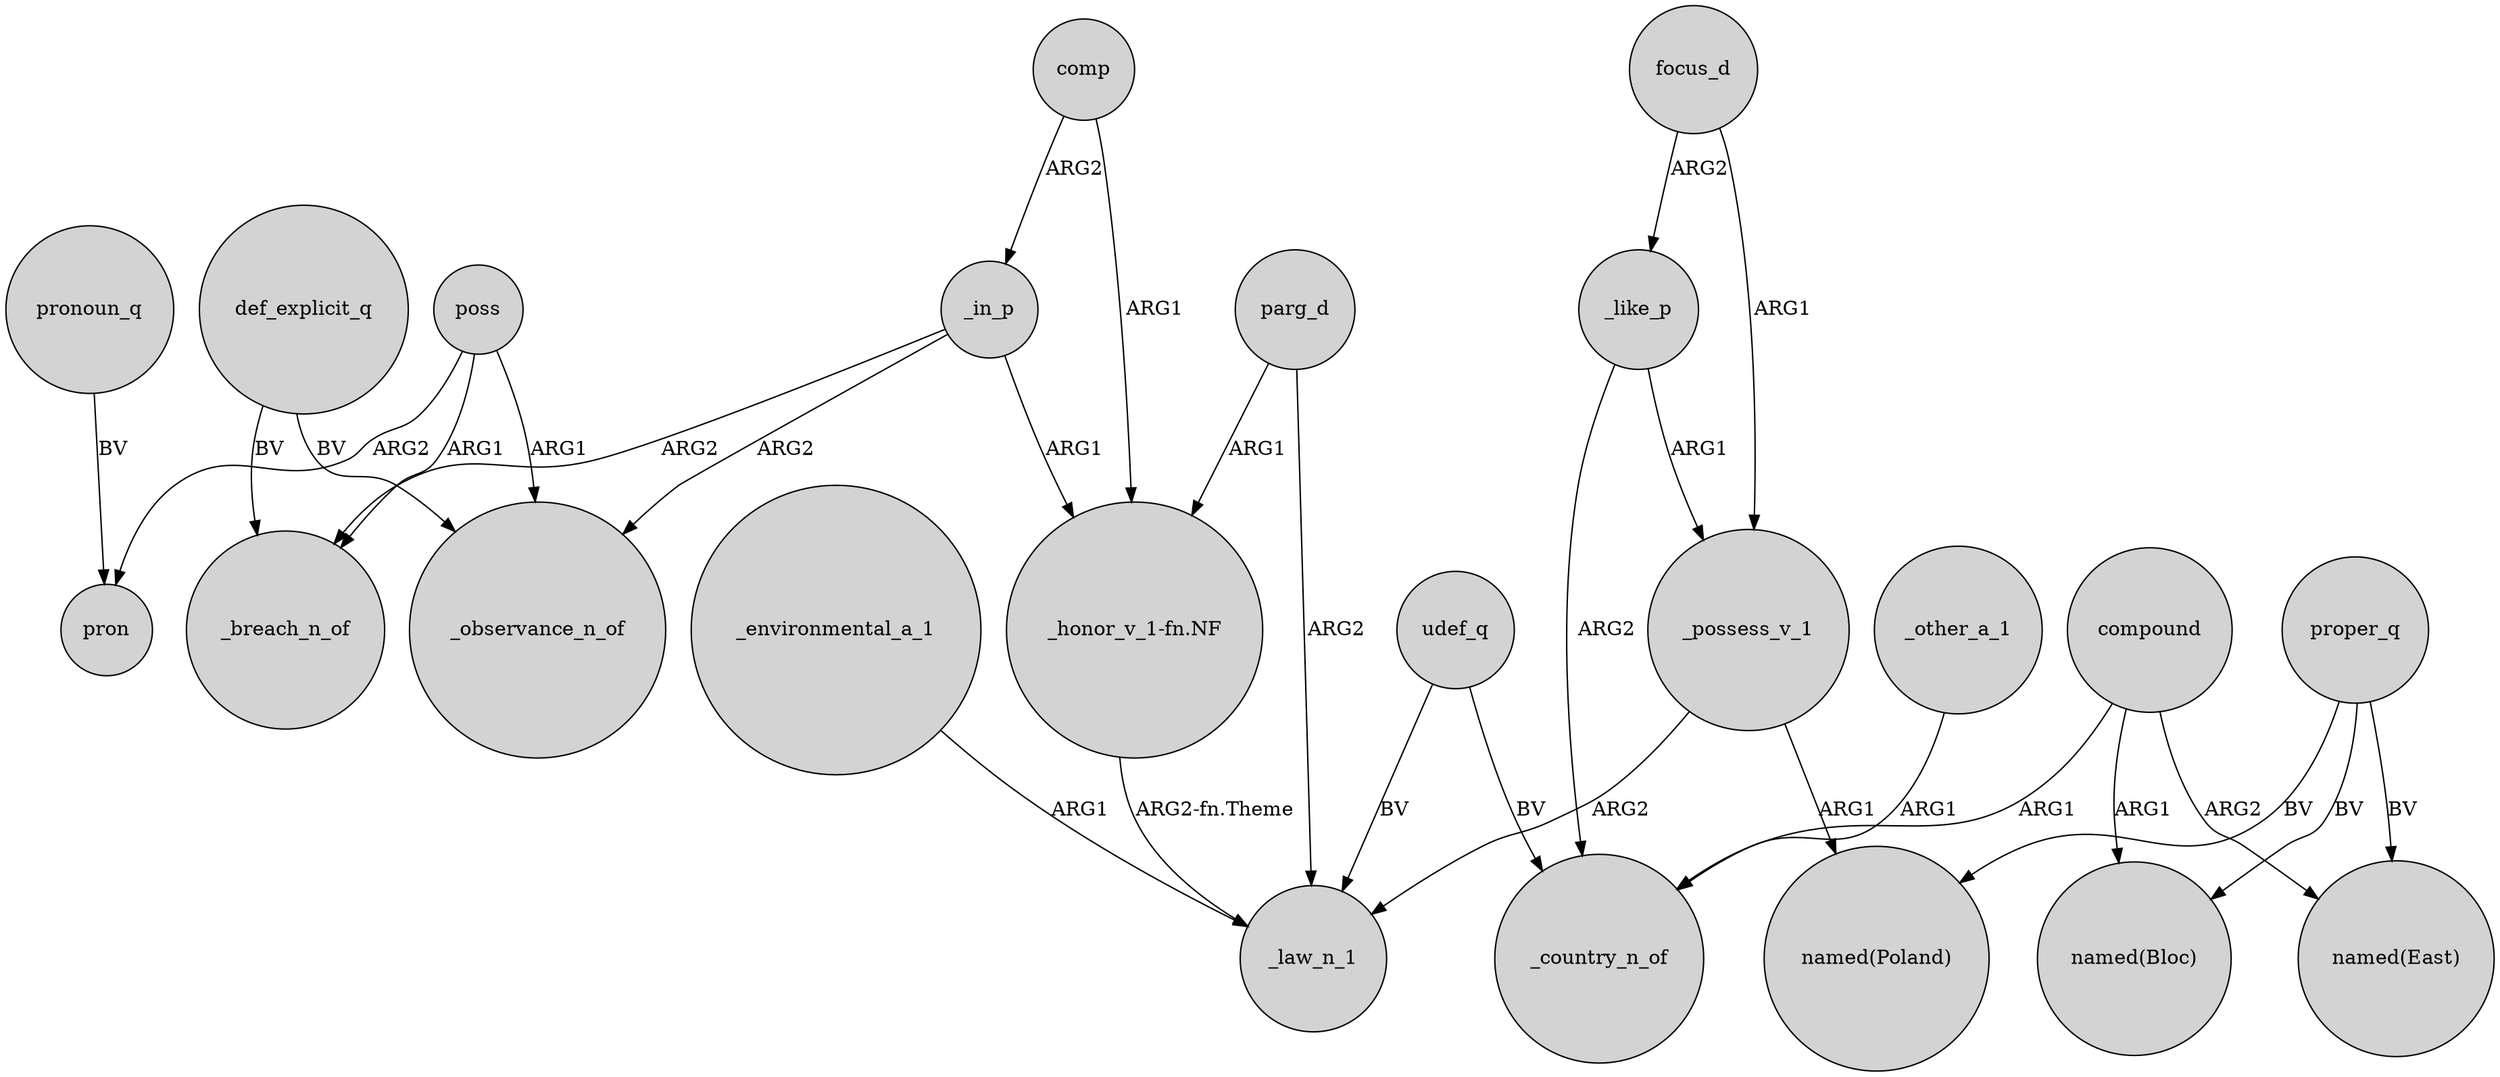 digraph {
	node [shape=circle style=filled]
	_in_p -> _breach_n_of [label=ARG2]
	_like_p -> _possess_v_1 [label=ARG1]
	_environmental_a_1 -> _law_n_1 [label=ARG1]
	"_honor_v_1-fn.NF" -> _law_n_1 [label="ARG2-fn.Theme"]
	poss -> pron [label=ARG2]
	focus_d -> _like_p [label=ARG2]
	def_explicit_q -> _breach_n_of [label=BV]
	parg_d -> "_honor_v_1-fn.NF" [label=ARG1]
	proper_q -> "named(Bloc)" [label=BV]
	comp -> _in_p [label=ARG2]
	udef_q -> _law_n_1 [label=BV]
	_like_p -> _country_n_of [label=ARG2]
	proper_q -> "named(Poland)" [label=BV]
	_in_p -> "_honor_v_1-fn.NF" [label=ARG1]
	comp -> "_honor_v_1-fn.NF" [label=ARG1]
	compound -> "named(Bloc)" [label=ARG1]
	udef_q -> _country_n_of [label=BV]
	pronoun_q -> pron [label=BV]
	_other_a_1 -> _country_n_of [label=ARG1]
	focus_d -> _possess_v_1 [label=ARG1]
	parg_d -> _law_n_1 [label=ARG2]
	compound -> _country_n_of [label=ARG1]
	def_explicit_q -> _observance_n_of [label=BV]
	_in_p -> _observance_n_of [label=ARG2]
	_possess_v_1 -> "named(Poland)" [label=ARG1]
	poss -> _observance_n_of [label=ARG1]
	poss -> _breach_n_of [label=ARG1]
	proper_q -> "named(East)" [label=BV]
	_possess_v_1 -> _law_n_1 [label=ARG2]
	compound -> "named(East)" [label=ARG2]
}
